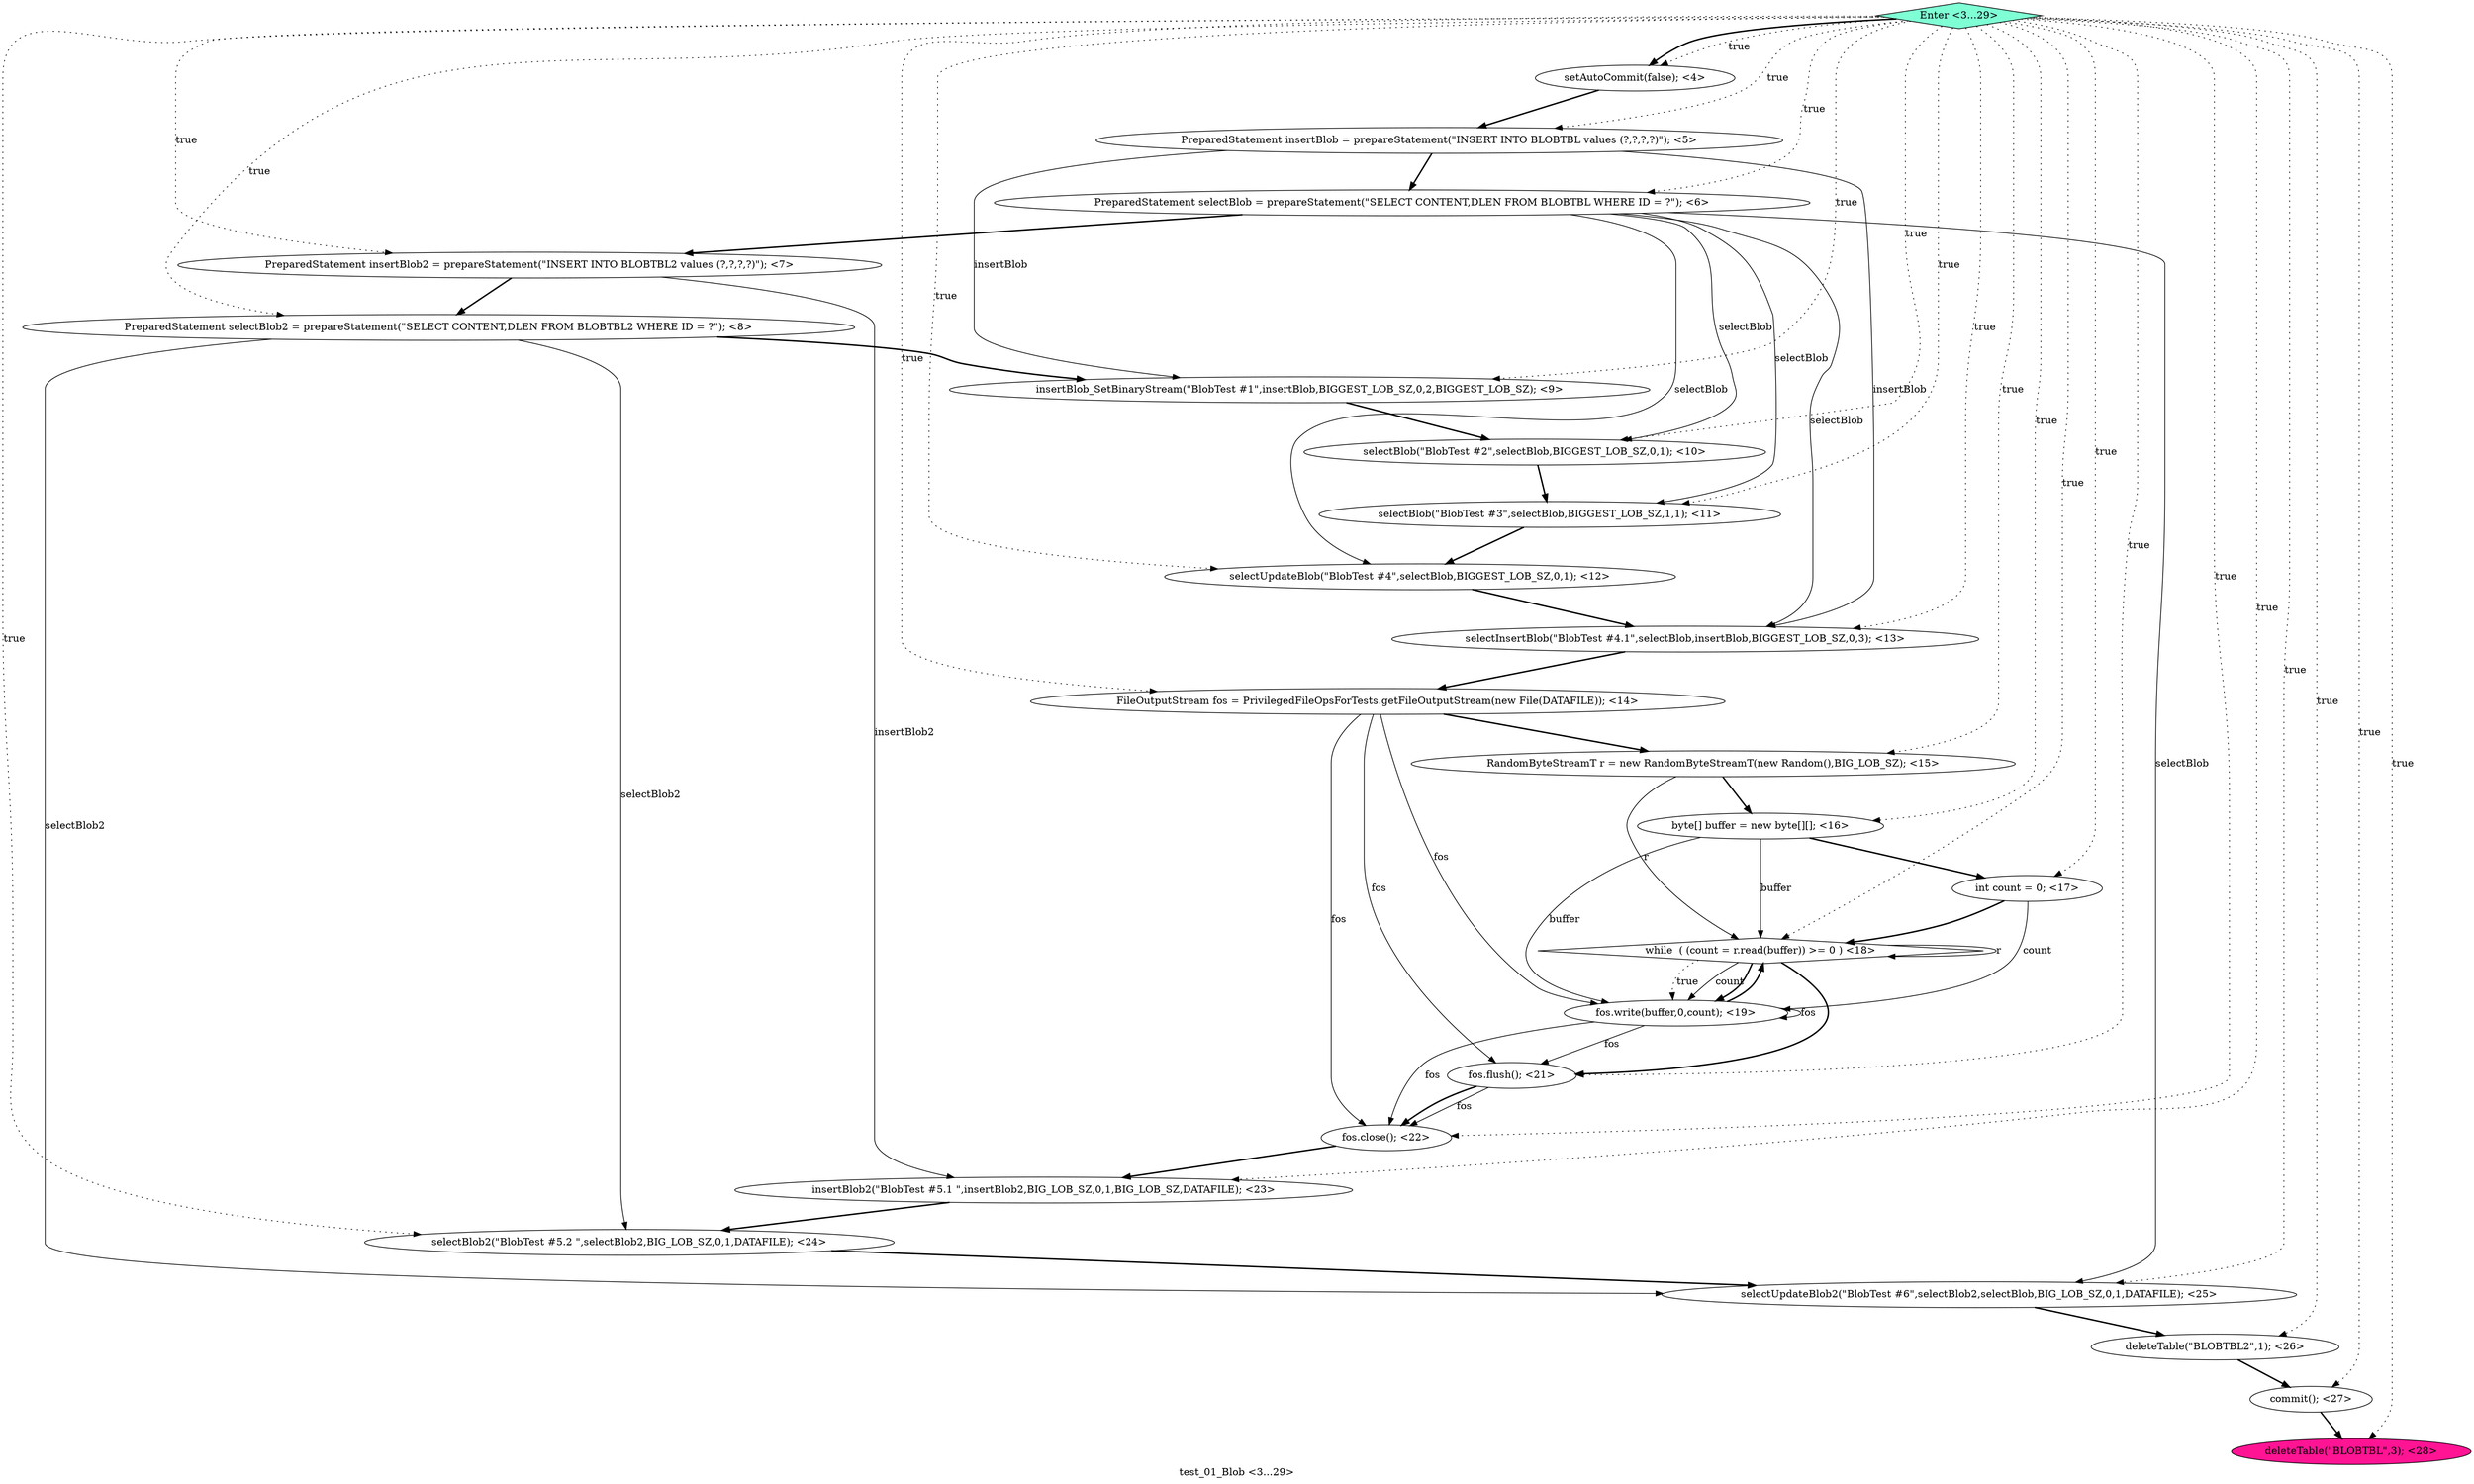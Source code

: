 digraph PDG {
label = "test_01_Blob <3...29>";
0.13 [style = filled, label = "int count = 0; <17>", fillcolor = white, shape = ellipse];
0.1 [style = filled, label = "PreparedStatement insertBlob = prepareStatement(\"INSERT INTO BLOBTBL values (?,?,?,?)\"); <5>", fillcolor = white, shape = ellipse];
0.2 [style = filled, label = "PreparedStatement selectBlob = prepareStatement(\"SELECT CONTENT,DLEN FROM BLOBTBL WHERE ID = ?\"); <6>", fillcolor = white, shape = ellipse];
0.6 [style = filled, label = "selectBlob(\"BlobTest #2\",selectBlob,BIGGEST_LOB_SZ,0,1); <10>", fillcolor = white, shape = ellipse];
0.8 [style = filled, label = "selectUpdateBlob(\"BlobTest #4\",selectBlob,BIGGEST_LOB_SZ,0,1); <12>", fillcolor = white, shape = ellipse];
0.21 [style = filled, label = "deleteTable(\"BLOBTBL2\",1); <26>", fillcolor = white, shape = ellipse];
0.12 [style = filled, label = "byte[] buffer = new byte[][]; <16>", fillcolor = white, shape = ellipse];
0.24 [style = filled, label = "Enter <3...29>", fillcolor = aquamarine, shape = diamond];
0.4 [style = filled, label = "PreparedStatement selectBlob2 = prepareStatement(\"SELECT CONTENT,DLEN FROM BLOBTBL2 WHERE ID = ?\"); <8>", fillcolor = white, shape = ellipse];
0.10 [style = filled, label = "FileOutputStream fos = PrivilegedFileOpsForTests.getFileOutputStream(new File(DATAFILE)); <14>", fillcolor = white, shape = ellipse];
0.22 [style = filled, label = "commit(); <27>", fillcolor = white, shape = ellipse];
0.5 [style = filled, label = "insertBlob_SetBinaryStream(\"BlobTest #1\",insertBlob,BIGGEST_LOB_SZ,0,2,BIGGEST_LOB_SZ); <9>", fillcolor = white, shape = ellipse];
0.17 [style = filled, label = "fos.close(); <22>", fillcolor = white, shape = ellipse];
0.14 [style = filled, label = "while  ( (count = r.read(buffer)) >= 0 ) <18>", fillcolor = white, shape = diamond];
0.15 [style = filled, label = "fos.write(buffer,0,count); <19>", fillcolor = white, shape = ellipse];
0.23 [style = filled, label = "deleteTable(\"BLOBTBL\",3); <28>", fillcolor = deeppink, shape = ellipse];
0.9 [style = filled, label = "selectInsertBlob(\"BlobTest #4.1\",selectBlob,insertBlob,BIGGEST_LOB_SZ,0,3); <13>", fillcolor = white, shape = ellipse];
0.18 [style = filled, label = "insertBlob2(\"BlobTest #5.1 \",insertBlob2,BIG_LOB_SZ,0,1,BIG_LOB_SZ,DATAFILE); <23>", fillcolor = white, shape = ellipse];
0.7 [style = filled, label = "selectBlob(\"BlobTest #3\",selectBlob,BIGGEST_LOB_SZ,1,1); <11>", fillcolor = white, shape = ellipse];
0.11 [style = filled, label = "RandomByteStreamT r = new RandomByteStreamT(new Random(),BIG_LOB_SZ); <15>", fillcolor = white, shape = ellipse];
0.16 [style = filled, label = "fos.flush(); <21>", fillcolor = white, shape = ellipse];
0.3 [style = filled, label = "PreparedStatement insertBlob2 = prepareStatement(\"INSERT INTO BLOBTBL2 values (?,?,?,?)\"); <7>", fillcolor = white, shape = ellipse];
0.19 [style = filled, label = "selectBlob2(\"BlobTest #5.2 \",selectBlob2,BIG_LOB_SZ,0,1,DATAFILE); <24>", fillcolor = white, shape = ellipse];
0.0 [style = filled, label = "setAutoCommit(false); <4>", fillcolor = white, shape = ellipse];
0.20 [style = filled, label = "selectUpdateBlob2(\"BlobTest #6\",selectBlob2,selectBlob,BIG_LOB_SZ,0,1,DATAFILE); <25>", fillcolor = white, shape = ellipse];
0.0 -> 0.1 [style = bold, label=""];
0.1 -> 0.2 [style = bold, label=""];
0.1 -> 0.5 [style = solid, label="insertBlob"];
0.1 -> 0.9 [style = solid, label="insertBlob"];
0.2 -> 0.3 [style = bold, label=""];
0.2 -> 0.6 [style = solid, label="selectBlob"];
0.2 -> 0.7 [style = solid, label="selectBlob"];
0.2 -> 0.8 [style = solid, label="selectBlob"];
0.2 -> 0.9 [style = solid, label="selectBlob"];
0.2 -> 0.20 [style = solid, label="selectBlob"];
0.3 -> 0.4 [style = bold, label=""];
0.3 -> 0.18 [style = solid, label="insertBlob2"];
0.4 -> 0.5 [style = bold, label=""];
0.4 -> 0.19 [style = solid, label="selectBlob2"];
0.4 -> 0.20 [style = solid, label="selectBlob2"];
0.5 -> 0.6 [style = bold, label=""];
0.6 -> 0.7 [style = bold, label=""];
0.7 -> 0.8 [style = bold, label=""];
0.8 -> 0.9 [style = bold, label=""];
0.9 -> 0.10 [style = bold, label=""];
0.10 -> 0.11 [style = bold, label=""];
0.10 -> 0.15 [style = solid, label="fos"];
0.10 -> 0.16 [style = solid, label="fos"];
0.10 -> 0.17 [style = solid, label="fos"];
0.11 -> 0.12 [style = bold, label=""];
0.11 -> 0.14 [style = solid, label="r"];
0.12 -> 0.13 [style = bold, label=""];
0.12 -> 0.14 [style = solid, label="buffer"];
0.12 -> 0.15 [style = solid, label="buffer"];
0.13 -> 0.14 [style = bold, label=""];
0.13 -> 0.15 [style = solid, label="count"];
0.14 -> 0.14 [style = solid, label="r"];
0.14 -> 0.15 [style = dotted, label="true"];
0.14 -> 0.15 [style = solid, label="count"];
0.14 -> 0.15 [style = bold, label=""];
0.14 -> 0.16 [style = bold, label=""];
0.15 -> 0.14 [style = bold, label=""];
0.15 -> 0.15 [style = solid, label="fos"];
0.15 -> 0.16 [style = solid, label="fos"];
0.15 -> 0.17 [style = solid, label="fos"];
0.16 -> 0.17 [style = solid, label="fos"];
0.16 -> 0.17 [style = bold, label=""];
0.17 -> 0.18 [style = bold, label=""];
0.18 -> 0.19 [style = bold, label=""];
0.19 -> 0.20 [style = bold, label=""];
0.20 -> 0.21 [style = bold, label=""];
0.21 -> 0.22 [style = bold, label=""];
0.22 -> 0.23 [style = bold, label=""];
0.24 -> 0.0 [style = dotted, label="true"];
0.24 -> 0.0 [style = bold, label=""];
0.24 -> 0.1 [style = dotted, label="true"];
0.24 -> 0.2 [style = dotted, label="true"];
0.24 -> 0.3 [style = dotted, label="true"];
0.24 -> 0.4 [style = dotted, label="true"];
0.24 -> 0.5 [style = dotted, label="true"];
0.24 -> 0.6 [style = dotted, label="true"];
0.24 -> 0.7 [style = dotted, label="true"];
0.24 -> 0.8 [style = dotted, label="true"];
0.24 -> 0.9 [style = dotted, label="true"];
0.24 -> 0.10 [style = dotted, label="true"];
0.24 -> 0.11 [style = dotted, label="true"];
0.24 -> 0.12 [style = dotted, label="true"];
0.24 -> 0.13 [style = dotted, label="true"];
0.24 -> 0.14 [style = dotted, label="true"];
0.24 -> 0.16 [style = dotted, label="true"];
0.24 -> 0.17 [style = dotted, label="true"];
0.24 -> 0.18 [style = dotted, label="true"];
0.24 -> 0.19 [style = dotted, label="true"];
0.24 -> 0.20 [style = dotted, label="true"];
0.24 -> 0.21 [style = dotted, label="true"];
0.24 -> 0.22 [style = dotted, label="true"];
0.24 -> 0.23 [style = dotted, label="true"];
}
